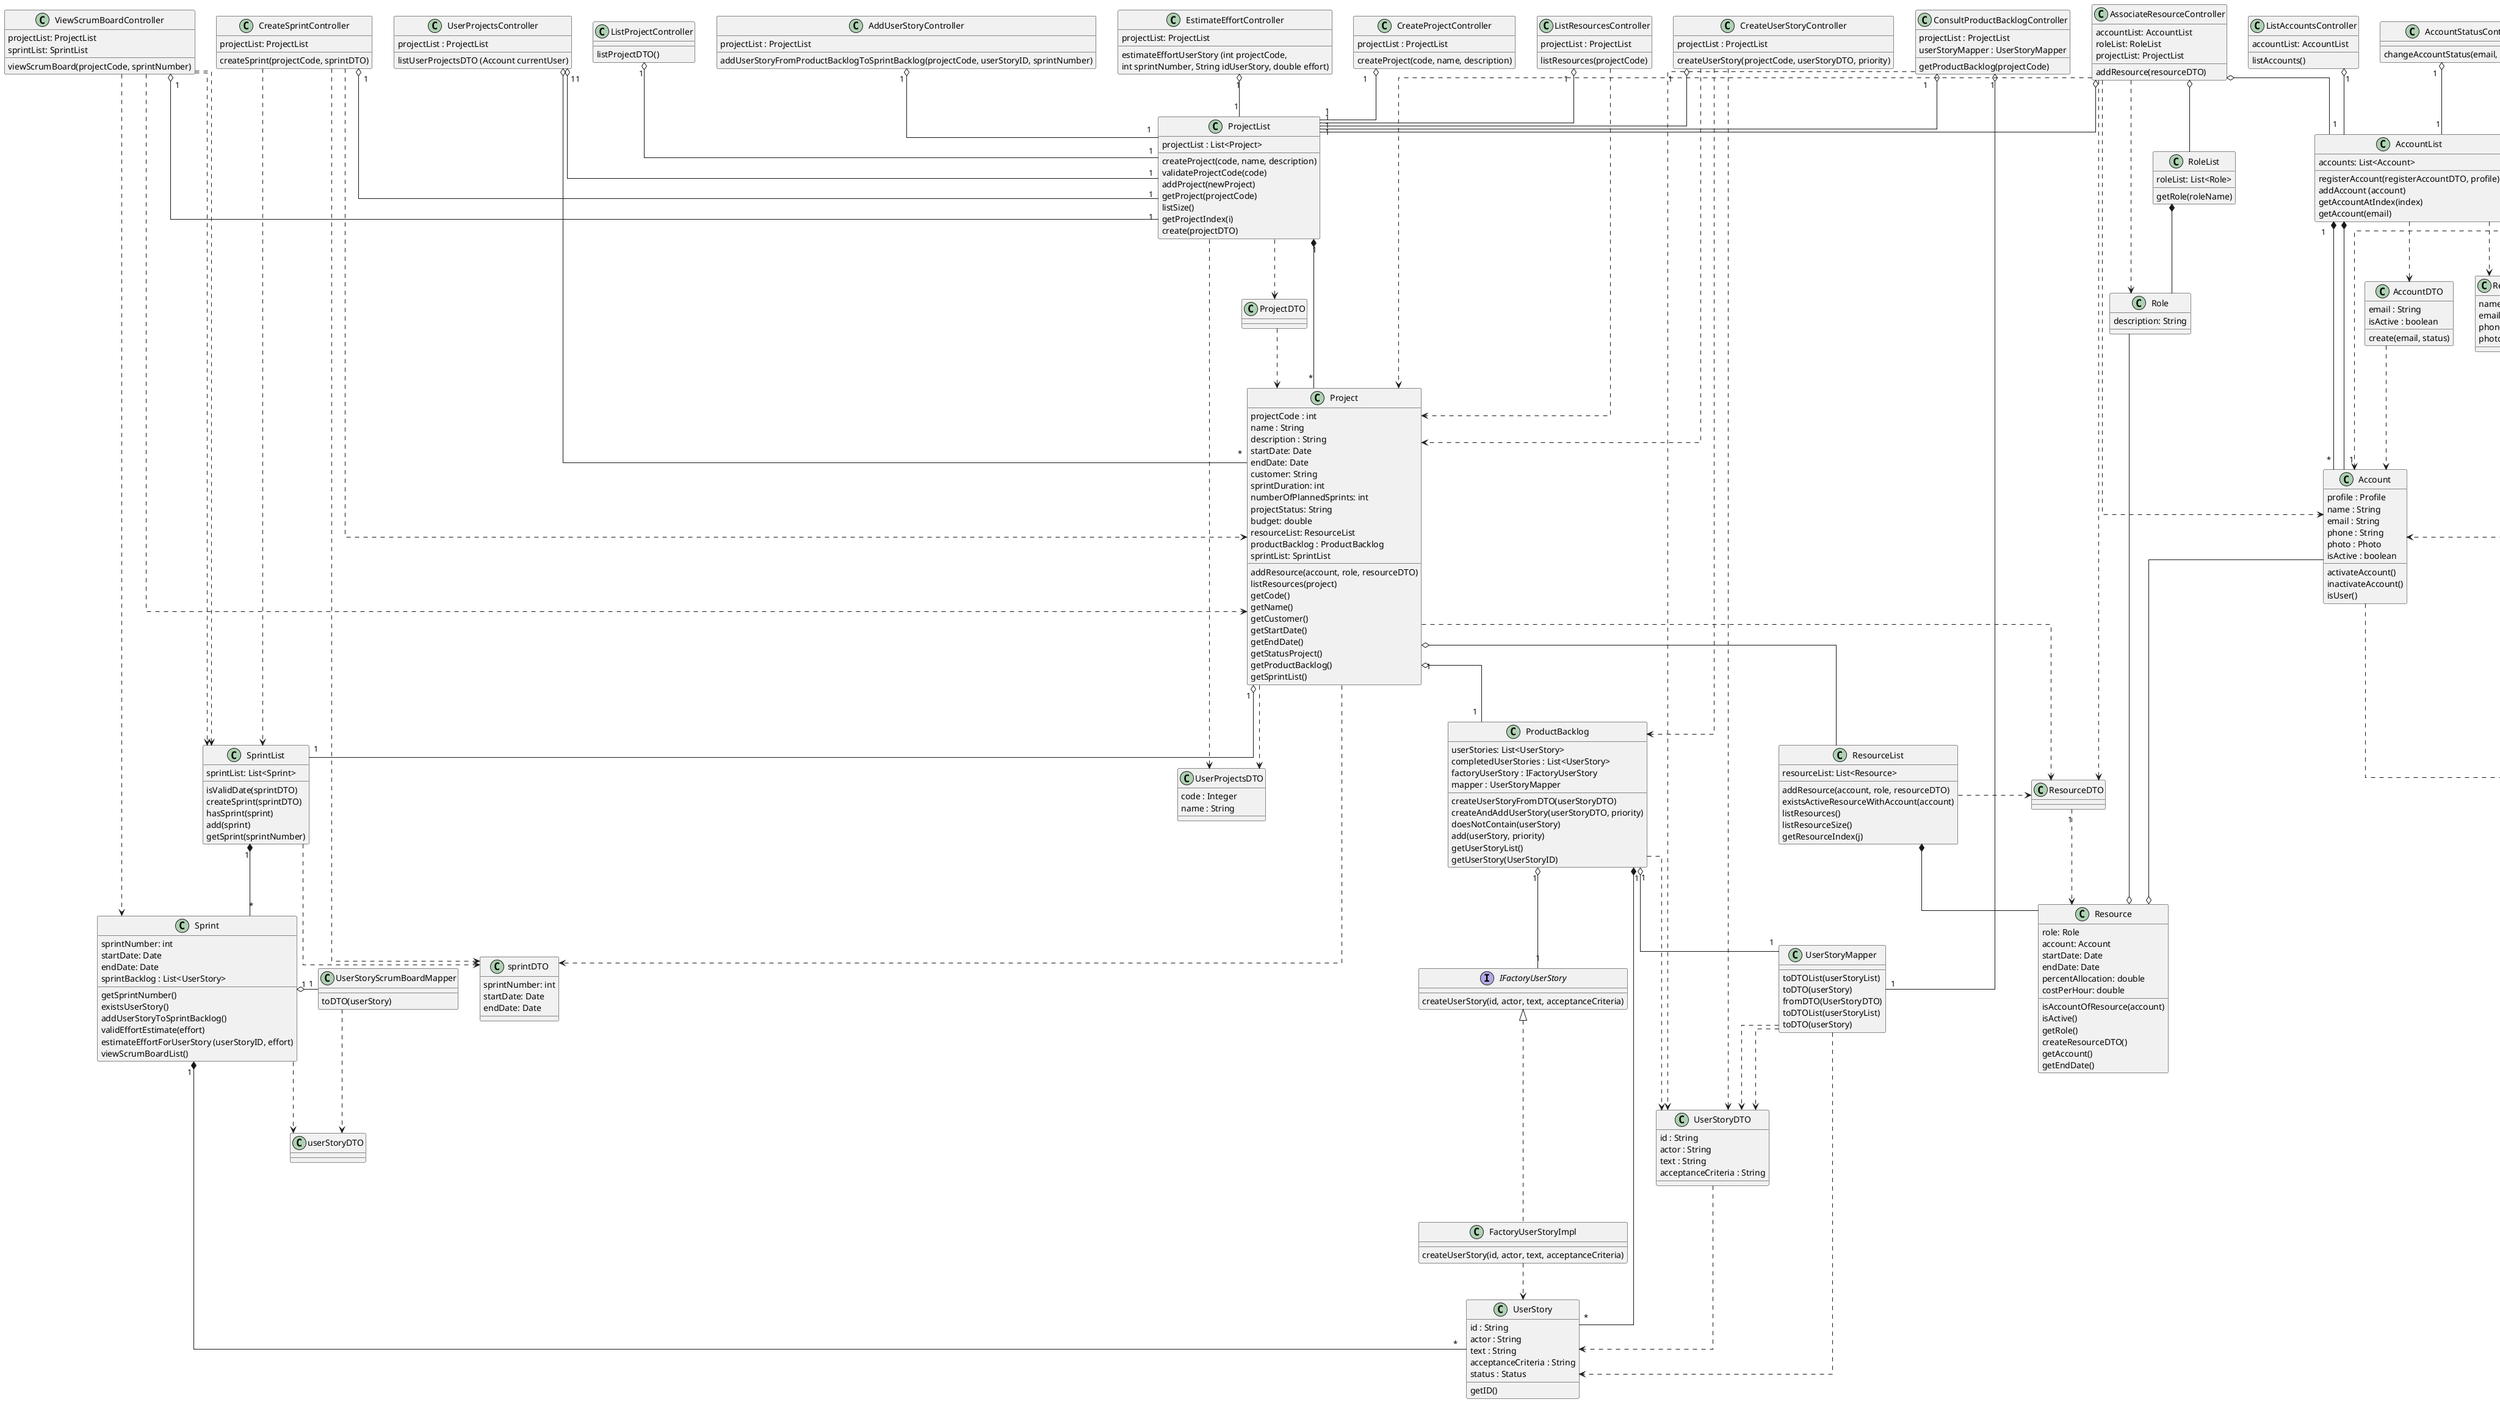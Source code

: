 @startuml

skinparam linetype ortho


' Controllers
class CreateProfileController {
profileList : ProfileList
createProfile(profileName)
}

class RegisterAccountController {
accountList : AccountList
profileList : ProfileList
registerAccount(registerAccountDTO)
}

class RegisterAccountDTO {
name : String
email : String
phone : String
photo : String
}

class ChangeProfileController {
profileList : ProfileList
accountList : AccountList
changeProfile(email, newProfileName)
}

class ListAccountsController{
accountList: AccountList
listAccounts()
}

class AccountStatusController {
changeAccountStatus(email, newStatus)
}

class CreateProjectController {
projectList : ProjectList
createProject(code, name, description)
}

class AssociateResourceController {
accountList: AccountList
roleList: RoleList
projectList: ProjectList
addResource(resourceDTO)
}

class ListResourcesController{
projectList : ProjectList
listResources(projectCode)
}

class ListProjectController{
listProjectDTO()
}

class UserProjectsController {
projectList : ProjectList
listUserProjectsDTO (Account currentUser)
}

class CreateTypologyController {
typologyList : TypologyList
createTypology(typologyDesignation)
}

class CreateBusinessSectorController{
businessSectorList : BusinessSectorList
createBusinessSector(designation)
}

class AddCustomerController {
customerList : CustomerList
addCustomer(designation)
}

class CreateUserStoryController {
projectList : ProjectList
createUserStory(projectCode, userStoryDTO, priority)
}

class ConsultProductBacklogController {
projectList : ProjectList
userStoryMapper : UserStoryMapper
getProductBacklog(projectCode)
}

class CreateSprintController {
projectList: ProjectList
createSprint(projectCode, sprintDTO)
}

class AddUserStoryController {
projectList : ProjectList
addUserStoryFromProductBacklogToSprintBacklog(projectCode, userStoryID, sprintNumber)
}

class EstimateEffortController {
projectList: ProjectList
estimateEffortUserStory (int projectCode, \nint sprintNumber, String idUserStory, double effort)
}

class ViewScrumBoardController {
projectList: ProjectList
sprintList: SprintList
viewScrumBoard(projectCode, sprintNumber)
}

' Business Layer

class Profile {
name : String
}

class Account {
profile : Profile
name : String
email : String
phone : String
photo : Photo
isActive : boolean
activateAccount()
inactivateAccount()
isUser()
}

class AccountDTO {
email : String
isActive : boolean
create(email, status)
}

' Data Access Layer

class ProfileList {
profiles : List<Profile>
getProfile(profileName)
save(profile)
}

class AccountList {
accounts: List<Account>
registerAccount(registerAccountDTO, profile)
addAccount (account)
getAccountAtIndex(index)
getAccount(email)
}


class ProjectList {
projectList : List<Project>
createProject(code, name, description)
validateProjectCode(code)
addProject(newProject)
getProject(projectCode)
listSize()
getProjectIndex(i)
create(projectDTO)
}


'class AccountList {
'AccountList : List<Account>
'checkPermissionsToCreateAProject(accountEmail)
'}

class Project {
projectCode : int
name : String
description : String
startDate: Date
endDate: Date
customer: String
sprintDuration: int
numberOfPlannedSprints: int
projectStatus: String
budget: double
resourceList: ResourceList
productBacklog : ProductBacklog
sprintList: SprintList
addResource(account, role, resourceDTO)
listResources(project)
getCode()
getName()
getCustomer()
getStartDate()
getEndDate()
getStatusProject()
getProductBacklog()
getSprintList()
}

class RoleList {
roleList: List<Role>
getRole(roleName)
}

class Role {
description: String
}

class ResourceList {
resourceList: List<Resource>
addResource(account, role, resourceDTO)
existsActiveResourceWithAccount(account)
listResources()
listResourceSize()
getResourceIndex(j)
}

class Resource {
role: Role
account: Account
startDate: Date
endDate: Date
percentAllocation: double
costPerHour: double
isAccountOfResource(account)
isActive()
getRole()
createResourceDTO()
getAccount()
getEndDate()
}

class ProjectDTO {
}
class UserProjectsDTO{
code : Integer
name : String
}

class TypologyList {
typologyList : List<Typology>
createTypology(typologyDesignation)
listDoesNotContain(newTypology)
add(newTypology)
}

class Typology {
typologyDesignation : String
}

class BusinessSectorList{
businessSectorList : List<BusinessSector>
createBusinessSector(designation)
listDoesNotContainSector(newBusinessSector)
add(newBusinessSector)
}

class BusinessSector{
designation : String
}

class CustomerList {
customerList : List<Customer>
create(designation)
listDoesNotContain(newCustomer)
addCustomer(newCustomer)
}

class Customer {
designation : String
}

class UserStoryMapper{
toDTOList(userStoryList)
toDTO(userStory)
}

class ProductBacklog {
userStories: List<UserStory>
completedUserStories : List<UserStory>
factoryUserStory : IFactoryUserStory
mapper : UserStoryMapper
createUserStoryFromDTO(userStoryDTO)
createAndAddUserStory(userStoryDTO, priority)
doesNotContain(userStory)
add(userStory, priority)
getUserStoryList()
getUserStory(UserStoryID)
}

class FactoryUserStoryImpl {
createUserStory(id, actor, text, acceptanceCriteria)
}

interface IFactoryUserStory {
createUserStory(id, actor, text, acceptanceCriteria)
}

class UserStory {
id : String
actor : String
text : String
acceptanceCriteria : String
status : Status
getID()
}

class UserStoryMapper {
fromDTO(UserStoryDTO)
toDTOList(userStoryList)
toDTO(userStory)
}

class UserStoryDTO {
id : String
actor : String
text : String
acceptanceCriteria : String
}

class SprintList {
sprintList: List<Sprint>
isValidDate(sprintDTO)
createSprint(sprintDTO)
hasSprint(sprint)
add(sprint)
getSprint(sprintNumber)
}

class Sprint{
sprintNumber: int
startDate: Date
endDate: Date
sprintBacklog : List<UserStory>
getSprintNumber()
existsUserStory()
addUserStoryToSprintBacklog()
validEffortEstimate(effort)
estimateEffortForUserStory (userStoryID, effort)
viewScrumBoardList()
}

class sprintDTO {
sprintNumber: int
startDate: Date
endDate: Date
}

class UserStoryScrumBoardMapper{
toDTO(userStory)
}


' Associations and dependencies

CreateProfileController "1" o-- "1" ProfileList
ProfileList "1 " *-- "    *" Profile

RegisterAccountController "1" o-- "1" ProfileList
RegisterAccountController ..> Profile
RegisterAccountController "1" o-- "1" AccountList
RegisterAccountController ..> RegisterAccountDTO
AccountList ..> RegisterAccountDTO

Account ..> Profile
AccountList "1" *-- "*" Account

ChangeProfileController "1" o-- "1" AccountList
ChangeProfileController  "1" o-- "1"  ProfileList
ChangeProfileController ..> Account

ListAccountsController "1" o-- "1" AccountList
AccountList ..> AccountDTO
AccountDTO ..> Account

AccountStatusController "1" o-- "1  " "AccountList"
AccountStatusController "1" ..> "1" Account

CreateProjectController "1" o-- "1" ProjectList
ProjectList "1 " *-- "*" Project

AssociateResourceController o-down- ProjectList
Project o-- ResourceList
ResourceList *-- Resource
AccountList *-- Account
RoleList *-- Role
AssociateResourceController o-- AccountList
AssociateResourceController ..> Account
AssociateResourceController o-- RoleList
Resource o-left- Account
Resource o-left- Role
AssociateResourceController ..> ResourceDTO
Project .right.> ResourceDTO
ResourceList .right.> ResourceDTO
AssociateResourceController ..> Project
AssociateResourceController .right.> Role

ListResourcesController "1 " o-- "1 " ProjectList
ListResourcesController .down.> Project
ResourceDTO "1" .down.> Resource

ListProjectController "1" o-down- "1" ProjectList
ProjectList ..> ProjectDTO
ProjectDTO ..> Project

UserProjectsController "1" o-- "1" ProjectList
ProjectList ..> UserProjectsDTO
Project ..> UserProjectsDTO
UserProjectsController "1" o-- "*" Project

CreateTypologyController "1" o-- "1" TypologyList
TypologyList "1 " *-- "    *" Typology

BusinessSectorList "1" *-- "*" BusinessSector
CreateBusinessSectorController "1" o-- "1" BusinessSectorList

AddCustomerController "     1" o-- "        1" CustomerList
CustomerList "  1" *-- "   *" Customer

CreateUserStoryController "1" o-- "1" ProjectList
CreateUserStoryController ..> UserStoryDTO
CreateUserStoryController ..> Project
CreateUserStoryController ..> ProductBacklog
ProductBacklog ..> UserStoryDTO
Project "1" o-- "1" ProductBacklog
ProductBacklog "1" *-- "*" UserStory
ProductBacklog "1" o-- "1" UserStoryMapper
UserStoryMapper ..> UserStoryDTO
UserStoryDTO ..> UserStory
UserStoryMapper ..> UserStory
FactoryUserStoryImpl -up..|> IFactoryUserStory
ProductBacklog "1" o-- "1" IFactoryUserStory
FactoryUserStoryImpl ..> UserStory

ConsultProductBacklogController "1 " o-- "1" ProjectList
ConsultProductBacklogController "1" o-- "1" UserStoryMapper
ConsultProductBacklogController ..> UserStoryDTO
UserStoryMapper ..> UserStoryDTO

CreateSprintController "1" o-- "1" ProjectList
CreateSprintController ..> Project
CreateSprintController ..> SprintList
Project "1" o-- "1" SprintList
CreateSprintController ..> sprintDTO
SprintList "1" *-- "*" Sprint
Project ..> sprintDTO
SprintList ..> sprintDTO

AddUserStoryController "1 " o-- "1 " ProjectList
Sprint "1 " *-- " *  " UserStory

EstimateEffortController "      1" o-- "      1" ProjectList

ViewScrumBoardController "1" o-- "1" ProjectList
ViewScrumBoardController ..> Project
ViewScrumBoardController ..> SprintList
ViewScrumBoardController .down.> Sprint
ViewScrumBoardController ..> SprintList
Sprint "1" o-right- "1" UserStoryScrumBoardMapper
Sprint .right.> userStoryDTO
UserStoryScrumBoardMapper ..> userStoryDTO



@enduml